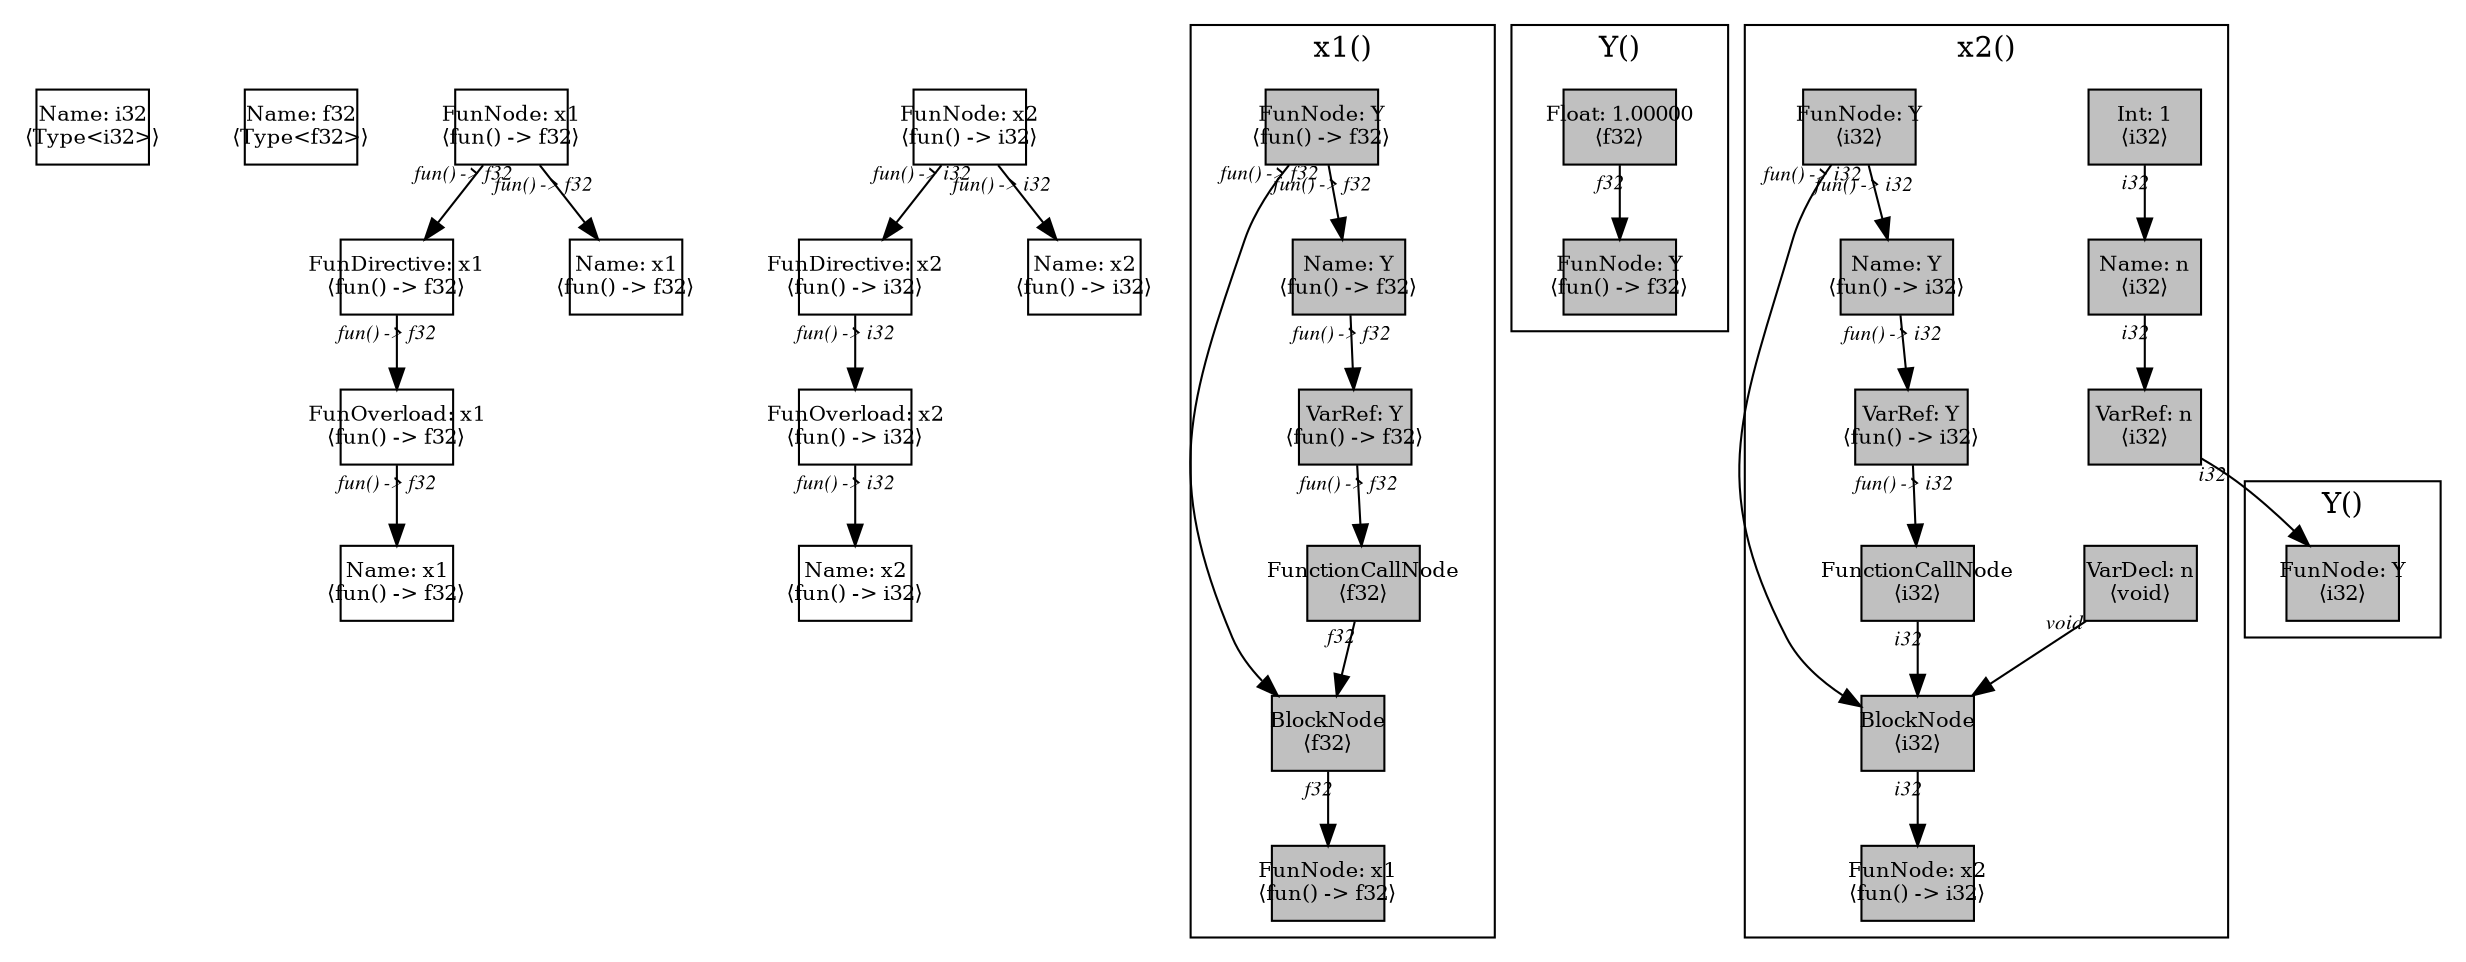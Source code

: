 digraph Document {
  node [shape=box,fixedsize=shape fontsize=10]
  1 [label="Name: i32\n⟨Type<i32>⟩", fillcolor=grey];
  2 [label="Name: f32\n⟨Type<f32>⟩", fillcolor=grey];
  3 [label="FunOverload: x1\n⟨fun() -> f32⟩", fillcolor=grey];
  4 [label="FunDirective: x1\n⟨fun() -> f32⟩", fillcolor=grey];
  5 [label="FunNode: x1\n⟨fun() -> f32⟩", fillcolor=grey];
  6 [label="Name: x1\n⟨fun() -> f32⟩", fillcolor=grey];
  7 [label="Name: x1\n⟨fun() -> f32⟩", fillcolor=grey];
  8 [label="FunOverload: x2\n⟨fun() -> i32⟩", fillcolor=grey];
  9 [label="FunDirective: x2\n⟨fun() -> i32⟩", fillcolor=grey];
  10 [label="FunNode: x2\n⟨fun() -> i32⟩", fillcolor=grey];
  11 [label="Name: x2\n⟨fun() -> i32⟩", fillcolor=grey];
  12 [label="Name: x2\n⟨fun() -> i32⟩", fillcolor=grey];
  subgraph cluster0 {
    node [style=filled, fillcolor=grey];
    13 [label="BlockNode\n⟨f32⟩", fillcolor=grey];
    14 [label="FunNode: Y\n⟨fun() -> f32⟩", fillcolor=grey];
    15 [label="Name: Y\n⟨fun() -> f32⟩", fillcolor=grey];
    16 [label="FunctionCallNode\n⟨f32⟩", fillcolor=grey];
    17 [label="VarRef: Y\n⟨fun() -> f32⟩", fillcolor=grey];
    18 [label="FunNode: x1\n⟨fun() -> f32⟩", fillcolor=grey];
    13 -> 18[taillabel="f32" labeldistance="1" fontname="times  italic" fontsize = 10 color="black" ];
    14 -> 15[taillabel="fun() -> f32" labeldistance="1" fontname="times  italic" fontsize = 10 color="black" ];
    14 -> 13[taillabel="fun() -> f32" labeldistance="1" fontname="times  italic" fontsize = 10 color="black" ];
    15 -> 17[taillabel="fun() -> f32" labeldistance="1" fontname="times  italic" fontsize = 10 color="black" ];
    16 -> 13[taillabel="f32" labeldistance="1" fontname="times  italic" fontsize = 10 color="black" ];
    17 -> 16[taillabel="fun() -> f32" labeldistance="1" fontname="times  italic" fontsize = 10 color="black" ];
  label = "x1()";
}
  subgraph cluster1 {
    node [style=filled, fillcolor=grey];
    19 [label="Float: 1.00000\n⟨f32⟩", fillcolor=grey];
    20 [label="FunNode: Y\n⟨fun() -> f32⟩", fillcolor=grey];
    19 -> 20[taillabel="f32" labeldistance="1" fontname="times  italic" fontsize = 10 color="black" ];
  label = "Y()";
}
  subgraph cluster2 {
    node [style=filled, fillcolor=grey];
    21 [label="BlockNode\n⟨i32⟩", fillcolor=grey];
    22 [label="VarDecl: n\n⟨void⟩", fillcolor=grey];
    23 [label="Name: n\n⟨i32⟩", fillcolor=grey];
    24 [label="Int: 1\n⟨i32⟩", fillcolor=grey];
    25 [label="FunNode: Y\n⟨i32⟩", fillcolor=grey];
    26 [label="Name: Y\n⟨fun() -> i32⟩", fillcolor=grey];
    27 [label="FunctionCallNode\n⟨i32⟩", fillcolor=grey];
    28 [label="VarRef: Y\n⟨fun() -> i32⟩", fillcolor=grey];
    29 [label="FunNode: x2\n⟨fun() -> i32⟩", fillcolor=grey];
    21 -> 29[taillabel="i32" labeldistance="1" fontname="times  italic" fontsize = 10 color="black" ];
    22 -> 21[taillabel="void" labeldistance="1" fontname="times  italic" fontsize = 10 color="black" ];
    23 -> 30[taillabel="i32" labeldistance="1" fontname="times  italic" fontsize = 10 color="black" ];
    24 -> 23[taillabel="i32" labeldistance="1" fontname="times  italic" fontsize = 10 color="black" ];
    25 -> 26[taillabel="fun() -> i32" labeldistance="1" fontname="times  italic" fontsize = 10 color="black" ];
    25 -> 21[taillabel="fun() -> i32" labeldistance="1" fontname="times  italic" fontsize = 10 color="black" ];
    26 -> 28[taillabel="fun() -> i32" labeldistance="1" fontname="times  italic" fontsize = 10 color="black" ];
    27 -> 21[taillabel="i32" labeldistance="1" fontname="times  italic" fontsize = 10 color="black" ];
    28 -> 27[taillabel="fun() -> i32" labeldistance="1" fontname="times  italic" fontsize = 10 color="black" ];
  label = "x2()";
}
  subgraph cluster3 {
    node [style=filled, fillcolor=grey];
    30 [label="VarRef: n\n⟨i32⟩", fillcolor=grey];
    31 [label="FunNode: Y\n⟨i32⟩", fillcolor=grey];
    30 -> 31[taillabel="i32" labeldistance="1" fontname="times  italic" fontsize = 10 color="black" ];
  label = "Y()";
}
  3 -> 7[taillabel="fun() -> f32" labeldistance="1" fontname="times  italic" fontsize = 10 color="black" ];
  4 -> 3[taillabel="fun() -> f32" labeldistance="1" fontname="times  italic" fontsize = 10 color="black" ];
  5 -> 6[taillabel="fun() -> f32" labeldistance="1" fontname="times  italic" fontsize = 10 color="black" ];
  5 -> 4[taillabel="fun() -> f32" labeldistance="1" fontname="times  italic" fontsize = 10 color="black" ];
  8 -> 12[taillabel="fun() -> i32" labeldistance="1" fontname="times  italic" fontsize = 10 color="black" ];
  9 -> 8[taillabel="fun() -> i32" labeldistance="1" fontname="times  italic" fontsize = 10 color="black" ];
  10 -> 11[taillabel="fun() -> i32" labeldistance="1" fontname="times  italic" fontsize = 10 color="black" ];
  10 -> 9[taillabel="fun() -> i32" labeldistance="1" fontname="times  italic" fontsize = 10 color="black" ];
  label="";
}
